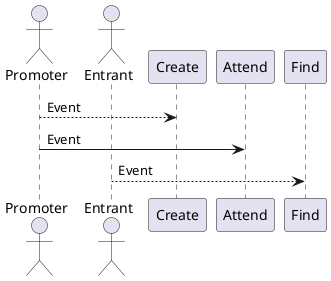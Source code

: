 @startuml

actor Promoter
actor Entrant

Promoter --> Create:Event
Promoter -> Attend:Event

Entrant --> Find:Event

@enduml